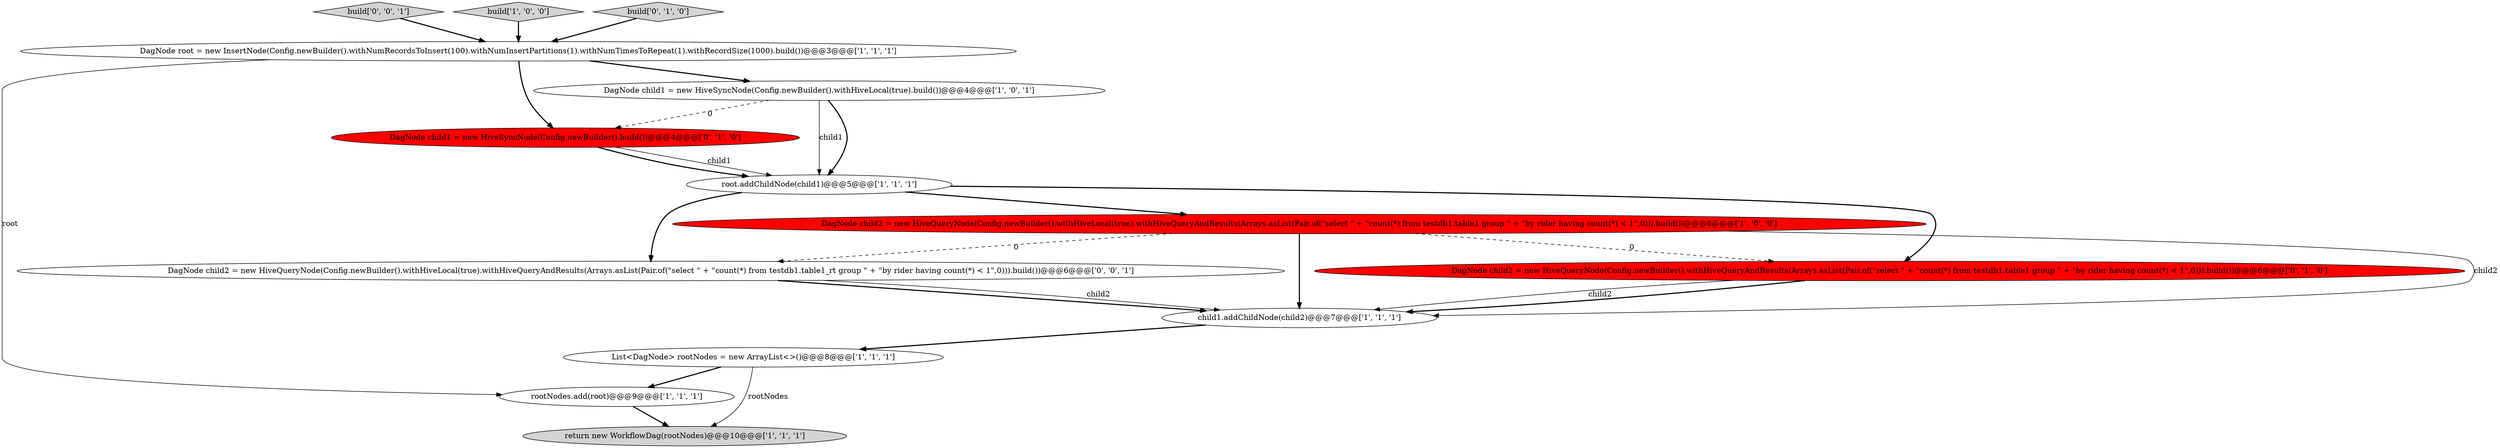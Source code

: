 digraph {
4 [style = filled, label = "rootNodes.add(root)@@@9@@@['1', '1', '1']", fillcolor = white, shape = ellipse image = "AAA0AAABBB1BBB"];
2 [style = filled, label = "root.addChildNode(child1)@@@5@@@['1', '1', '1']", fillcolor = white, shape = ellipse image = "AAA0AAABBB1BBB"];
9 [style = filled, label = "DagNode child2 = new HiveQueryNode(Config.newBuilder().withHiveQueryAndResults(Arrays.asList(Pair.of(\"select \" + \"count(*) from testdb1.table1 group \" + \"by rider having count(*) < 1\",0))).build())@@@6@@@['0', '1', '0']", fillcolor = red, shape = ellipse image = "AAA1AAABBB2BBB"];
12 [style = filled, label = "DagNode child2 = new HiveQueryNode(Config.newBuilder().withHiveLocal(true).withHiveQueryAndResults(Arrays.asList(Pair.of(\"select \" + \"count(*) from testdb1.table1_rt group \" + \"by rider having count(*) < 1\",0))).build())@@@6@@@['0', '0', '1']", fillcolor = white, shape = ellipse image = "AAA0AAABBB3BBB"];
0 [style = filled, label = "return new WorkflowDag(rootNodes)@@@10@@@['1', '1', '1']", fillcolor = lightgray, shape = ellipse image = "AAA0AAABBB1BBB"];
13 [style = filled, label = "build['0', '0', '1']", fillcolor = lightgray, shape = diamond image = "AAA0AAABBB3BBB"];
1 [style = filled, label = "child1.addChildNode(child2)@@@7@@@['1', '1', '1']", fillcolor = white, shape = ellipse image = "AAA0AAABBB1BBB"];
3 [style = filled, label = "DagNode root = new InsertNode(Config.newBuilder().withNumRecordsToInsert(100).withNumInsertPartitions(1).withNumTimesToRepeat(1).withRecordSize(1000).build())@@@3@@@['1', '1', '1']", fillcolor = white, shape = ellipse image = "AAA0AAABBB1BBB"];
6 [style = filled, label = "List<DagNode> rootNodes = new ArrayList<>()@@@8@@@['1', '1', '1']", fillcolor = white, shape = ellipse image = "AAA0AAABBB1BBB"];
5 [style = filled, label = "DagNode child2 = new HiveQueryNode(Config.newBuilder().withHiveLocal(true).withHiveQueryAndResults(Arrays.asList(Pair.of(\"select \" + \"count(*) from testdb1.table1 group \" + \"by rider having count(*) < 1\",0))).build())@@@6@@@['1', '0', '0']", fillcolor = red, shape = ellipse image = "AAA1AAABBB1BBB"];
8 [style = filled, label = "build['1', '0', '0']", fillcolor = lightgray, shape = diamond image = "AAA0AAABBB1BBB"];
10 [style = filled, label = "DagNode child1 = new HiveSyncNode(Config.newBuilder().build())@@@4@@@['0', '1', '0']", fillcolor = red, shape = ellipse image = "AAA1AAABBB2BBB"];
7 [style = filled, label = "DagNode child1 = new HiveSyncNode(Config.newBuilder().withHiveLocal(true).build())@@@4@@@['1', '0', '1']", fillcolor = white, shape = ellipse image = "AAA0AAABBB1BBB"];
11 [style = filled, label = "build['0', '1', '0']", fillcolor = lightgray, shape = diamond image = "AAA0AAABBB2BBB"];
5->12 [style = dashed, label="0"];
5->1 [style = solid, label="child2"];
8->3 [style = bold, label=""];
3->4 [style = solid, label="root"];
5->9 [style = dashed, label="0"];
2->9 [style = bold, label=""];
12->1 [style = bold, label=""];
10->2 [style = solid, label="child1"];
2->12 [style = bold, label=""];
4->0 [style = bold, label=""];
12->1 [style = solid, label="child2"];
3->10 [style = bold, label=""];
5->1 [style = bold, label=""];
6->4 [style = bold, label=""];
1->6 [style = bold, label=""];
13->3 [style = bold, label=""];
3->7 [style = bold, label=""];
11->3 [style = bold, label=""];
7->2 [style = solid, label="child1"];
7->2 [style = bold, label=""];
6->0 [style = solid, label="rootNodes"];
7->10 [style = dashed, label="0"];
10->2 [style = bold, label=""];
9->1 [style = solid, label="child2"];
9->1 [style = bold, label=""];
2->5 [style = bold, label=""];
}
